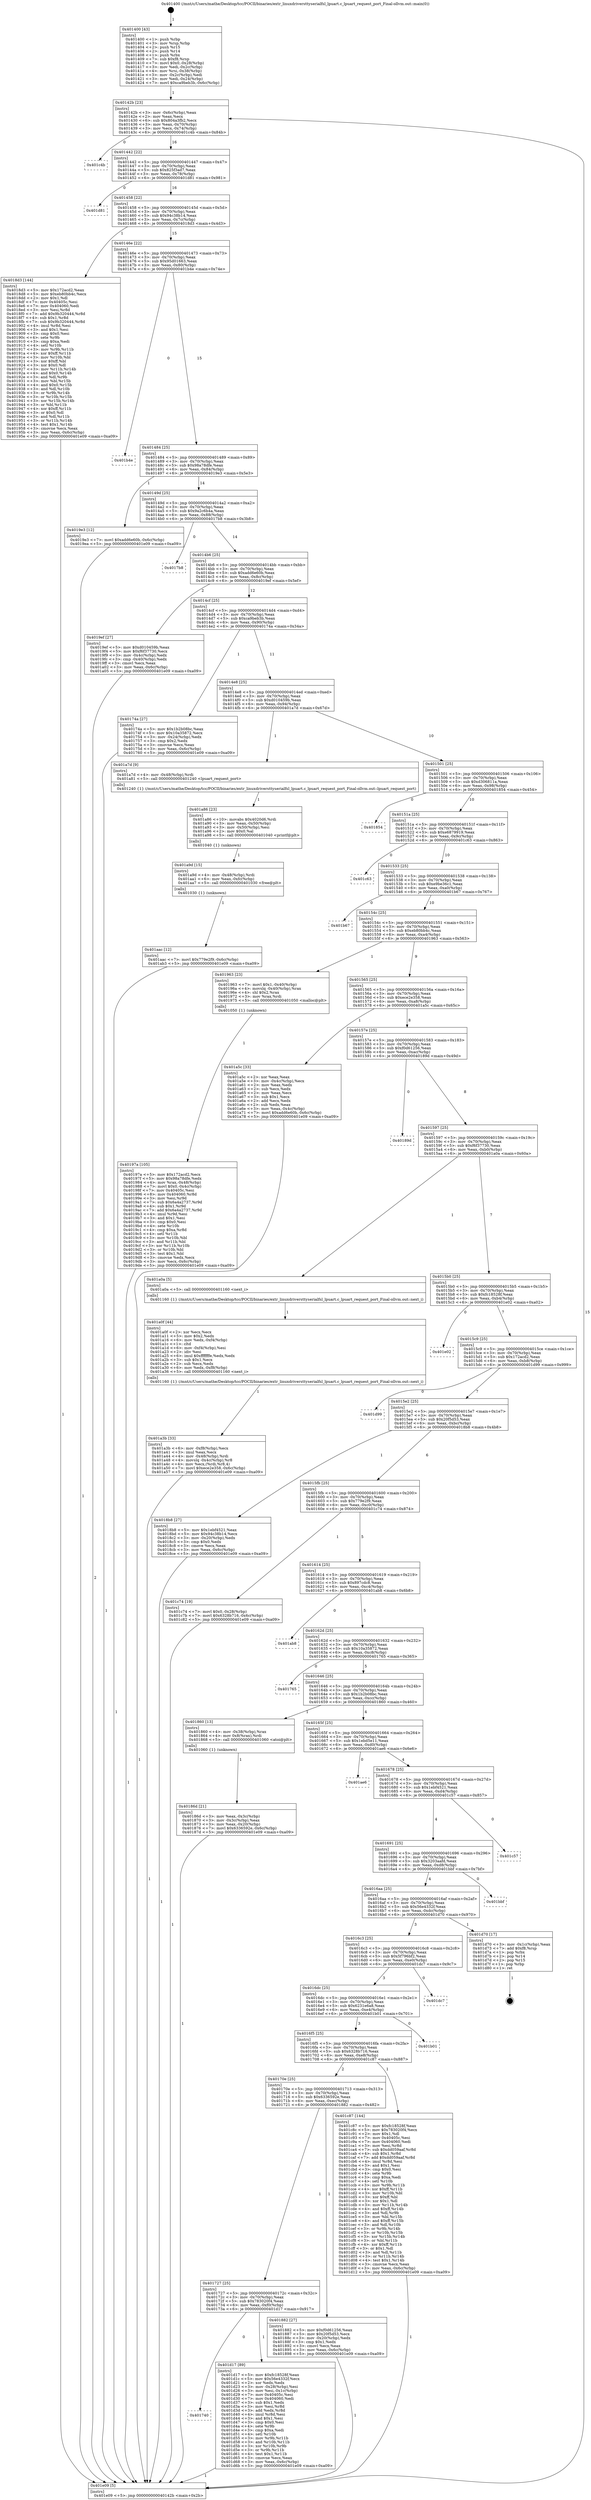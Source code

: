 digraph "0x401400" {
  label = "0x401400 (/mnt/c/Users/mathe/Desktop/tcc/POCII/binaries/extr_linuxdriversttyserialfsl_lpuart.c_lpuart_request_port_Final-ollvm.out::main(0))"
  labelloc = "t"
  node[shape=record]

  Entry [label="",width=0.3,height=0.3,shape=circle,fillcolor=black,style=filled]
  "0x40142b" [label="{
     0x40142b [23]\l
     | [instrs]\l
     &nbsp;&nbsp;0x40142b \<+3\>: mov -0x6c(%rbp),%eax\l
     &nbsp;&nbsp;0x40142e \<+2\>: mov %eax,%ecx\l
     &nbsp;&nbsp;0x401430 \<+6\>: sub $0x804a3fb2,%ecx\l
     &nbsp;&nbsp;0x401436 \<+3\>: mov %eax,-0x70(%rbp)\l
     &nbsp;&nbsp;0x401439 \<+3\>: mov %ecx,-0x74(%rbp)\l
     &nbsp;&nbsp;0x40143c \<+6\>: je 0000000000401c4b \<main+0x84b\>\l
  }"]
  "0x401c4b" [label="{
     0x401c4b\l
  }", style=dashed]
  "0x401442" [label="{
     0x401442 [22]\l
     | [instrs]\l
     &nbsp;&nbsp;0x401442 \<+5\>: jmp 0000000000401447 \<main+0x47\>\l
     &nbsp;&nbsp;0x401447 \<+3\>: mov -0x70(%rbp),%eax\l
     &nbsp;&nbsp;0x40144a \<+5\>: sub $0x825f3ad7,%eax\l
     &nbsp;&nbsp;0x40144f \<+3\>: mov %eax,-0x78(%rbp)\l
     &nbsp;&nbsp;0x401452 \<+6\>: je 0000000000401d81 \<main+0x981\>\l
  }"]
  Exit [label="",width=0.3,height=0.3,shape=circle,fillcolor=black,style=filled,peripheries=2]
  "0x401d81" [label="{
     0x401d81\l
  }", style=dashed]
  "0x401458" [label="{
     0x401458 [22]\l
     | [instrs]\l
     &nbsp;&nbsp;0x401458 \<+5\>: jmp 000000000040145d \<main+0x5d\>\l
     &nbsp;&nbsp;0x40145d \<+3\>: mov -0x70(%rbp),%eax\l
     &nbsp;&nbsp;0x401460 \<+5\>: sub $0x94c38b14,%eax\l
     &nbsp;&nbsp;0x401465 \<+3\>: mov %eax,-0x7c(%rbp)\l
     &nbsp;&nbsp;0x401468 \<+6\>: je 00000000004018d3 \<main+0x4d3\>\l
  }"]
  "0x401740" [label="{
     0x401740\l
  }", style=dashed]
  "0x4018d3" [label="{
     0x4018d3 [144]\l
     | [instrs]\l
     &nbsp;&nbsp;0x4018d3 \<+5\>: mov $0x172acd2,%eax\l
     &nbsp;&nbsp;0x4018d8 \<+5\>: mov $0xeb80bb4c,%ecx\l
     &nbsp;&nbsp;0x4018dd \<+2\>: mov $0x1,%dl\l
     &nbsp;&nbsp;0x4018df \<+7\>: mov 0x40405c,%esi\l
     &nbsp;&nbsp;0x4018e6 \<+7\>: mov 0x404060,%edi\l
     &nbsp;&nbsp;0x4018ed \<+3\>: mov %esi,%r8d\l
     &nbsp;&nbsp;0x4018f0 \<+7\>: add $0x9b320444,%r8d\l
     &nbsp;&nbsp;0x4018f7 \<+4\>: sub $0x1,%r8d\l
     &nbsp;&nbsp;0x4018fb \<+7\>: sub $0x9b320444,%r8d\l
     &nbsp;&nbsp;0x401902 \<+4\>: imul %r8d,%esi\l
     &nbsp;&nbsp;0x401906 \<+3\>: and $0x1,%esi\l
     &nbsp;&nbsp;0x401909 \<+3\>: cmp $0x0,%esi\l
     &nbsp;&nbsp;0x40190c \<+4\>: sete %r9b\l
     &nbsp;&nbsp;0x401910 \<+3\>: cmp $0xa,%edi\l
     &nbsp;&nbsp;0x401913 \<+4\>: setl %r10b\l
     &nbsp;&nbsp;0x401917 \<+3\>: mov %r9b,%r11b\l
     &nbsp;&nbsp;0x40191a \<+4\>: xor $0xff,%r11b\l
     &nbsp;&nbsp;0x40191e \<+3\>: mov %r10b,%bl\l
     &nbsp;&nbsp;0x401921 \<+3\>: xor $0xff,%bl\l
     &nbsp;&nbsp;0x401924 \<+3\>: xor $0x0,%dl\l
     &nbsp;&nbsp;0x401927 \<+3\>: mov %r11b,%r14b\l
     &nbsp;&nbsp;0x40192a \<+4\>: and $0x0,%r14b\l
     &nbsp;&nbsp;0x40192e \<+3\>: and %dl,%r9b\l
     &nbsp;&nbsp;0x401931 \<+3\>: mov %bl,%r15b\l
     &nbsp;&nbsp;0x401934 \<+4\>: and $0x0,%r15b\l
     &nbsp;&nbsp;0x401938 \<+3\>: and %dl,%r10b\l
     &nbsp;&nbsp;0x40193b \<+3\>: or %r9b,%r14b\l
     &nbsp;&nbsp;0x40193e \<+3\>: or %r10b,%r15b\l
     &nbsp;&nbsp;0x401941 \<+3\>: xor %r15b,%r14b\l
     &nbsp;&nbsp;0x401944 \<+3\>: or %bl,%r11b\l
     &nbsp;&nbsp;0x401947 \<+4\>: xor $0xff,%r11b\l
     &nbsp;&nbsp;0x40194b \<+3\>: or $0x0,%dl\l
     &nbsp;&nbsp;0x40194e \<+3\>: and %dl,%r11b\l
     &nbsp;&nbsp;0x401951 \<+3\>: or %r11b,%r14b\l
     &nbsp;&nbsp;0x401954 \<+4\>: test $0x1,%r14b\l
     &nbsp;&nbsp;0x401958 \<+3\>: cmovne %ecx,%eax\l
     &nbsp;&nbsp;0x40195b \<+3\>: mov %eax,-0x6c(%rbp)\l
     &nbsp;&nbsp;0x40195e \<+5\>: jmp 0000000000401e09 \<main+0xa09\>\l
  }"]
  "0x40146e" [label="{
     0x40146e [22]\l
     | [instrs]\l
     &nbsp;&nbsp;0x40146e \<+5\>: jmp 0000000000401473 \<main+0x73\>\l
     &nbsp;&nbsp;0x401473 \<+3\>: mov -0x70(%rbp),%eax\l
     &nbsp;&nbsp;0x401476 \<+5\>: sub $0x95d01663,%eax\l
     &nbsp;&nbsp;0x40147b \<+3\>: mov %eax,-0x80(%rbp)\l
     &nbsp;&nbsp;0x40147e \<+6\>: je 0000000000401b4e \<main+0x74e\>\l
  }"]
  "0x401d17" [label="{
     0x401d17 [89]\l
     | [instrs]\l
     &nbsp;&nbsp;0x401d17 \<+5\>: mov $0xfc18528f,%eax\l
     &nbsp;&nbsp;0x401d1c \<+5\>: mov $0x56e4332f,%ecx\l
     &nbsp;&nbsp;0x401d21 \<+2\>: xor %edx,%edx\l
     &nbsp;&nbsp;0x401d23 \<+3\>: mov -0x28(%rbp),%esi\l
     &nbsp;&nbsp;0x401d26 \<+3\>: mov %esi,-0x1c(%rbp)\l
     &nbsp;&nbsp;0x401d29 \<+7\>: mov 0x40405c,%esi\l
     &nbsp;&nbsp;0x401d30 \<+7\>: mov 0x404060,%edi\l
     &nbsp;&nbsp;0x401d37 \<+3\>: sub $0x1,%edx\l
     &nbsp;&nbsp;0x401d3a \<+3\>: mov %esi,%r8d\l
     &nbsp;&nbsp;0x401d3d \<+3\>: add %edx,%r8d\l
     &nbsp;&nbsp;0x401d40 \<+4\>: imul %r8d,%esi\l
     &nbsp;&nbsp;0x401d44 \<+3\>: and $0x1,%esi\l
     &nbsp;&nbsp;0x401d47 \<+3\>: cmp $0x0,%esi\l
     &nbsp;&nbsp;0x401d4a \<+4\>: sete %r9b\l
     &nbsp;&nbsp;0x401d4e \<+3\>: cmp $0xa,%edi\l
     &nbsp;&nbsp;0x401d51 \<+4\>: setl %r10b\l
     &nbsp;&nbsp;0x401d55 \<+3\>: mov %r9b,%r11b\l
     &nbsp;&nbsp;0x401d58 \<+3\>: and %r10b,%r11b\l
     &nbsp;&nbsp;0x401d5b \<+3\>: xor %r10b,%r9b\l
     &nbsp;&nbsp;0x401d5e \<+3\>: or %r9b,%r11b\l
     &nbsp;&nbsp;0x401d61 \<+4\>: test $0x1,%r11b\l
     &nbsp;&nbsp;0x401d65 \<+3\>: cmovne %ecx,%eax\l
     &nbsp;&nbsp;0x401d68 \<+3\>: mov %eax,-0x6c(%rbp)\l
     &nbsp;&nbsp;0x401d6b \<+5\>: jmp 0000000000401e09 \<main+0xa09\>\l
  }"]
  "0x401b4e" [label="{
     0x401b4e\l
  }", style=dashed]
  "0x401484" [label="{
     0x401484 [25]\l
     | [instrs]\l
     &nbsp;&nbsp;0x401484 \<+5\>: jmp 0000000000401489 \<main+0x89\>\l
     &nbsp;&nbsp;0x401489 \<+3\>: mov -0x70(%rbp),%eax\l
     &nbsp;&nbsp;0x40148c \<+5\>: sub $0x98a78dfe,%eax\l
     &nbsp;&nbsp;0x401491 \<+6\>: mov %eax,-0x84(%rbp)\l
     &nbsp;&nbsp;0x401497 \<+6\>: je 00000000004019e3 \<main+0x5e3\>\l
  }"]
  "0x401aac" [label="{
     0x401aac [12]\l
     | [instrs]\l
     &nbsp;&nbsp;0x401aac \<+7\>: movl $0x779e2f9,-0x6c(%rbp)\l
     &nbsp;&nbsp;0x401ab3 \<+5\>: jmp 0000000000401e09 \<main+0xa09\>\l
  }"]
  "0x4019e3" [label="{
     0x4019e3 [12]\l
     | [instrs]\l
     &nbsp;&nbsp;0x4019e3 \<+7\>: movl $0xadd6e60b,-0x6c(%rbp)\l
     &nbsp;&nbsp;0x4019ea \<+5\>: jmp 0000000000401e09 \<main+0xa09\>\l
  }"]
  "0x40149d" [label="{
     0x40149d [25]\l
     | [instrs]\l
     &nbsp;&nbsp;0x40149d \<+5\>: jmp 00000000004014a2 \<main+0xa2\>\l
     &nbsp;&nbsp;0x4014a2 \<+3\>: mov -0x70(%rbp),%eax\l
     &nbsp;&nbsp;0x4014a5 \<+5\>: sub $0x9a2c6b4a,%eax\l
     &nbsp;&nbsp;0x4014aa \<+6\>: mov %eax,-0x88(%rbp)\l
     &nbsp;&nbsp;0x4014b0 \<+6\>: je 00000000004017b8 \<main+0x3b8\>\l
  }"]
  "0x401a9d" [label="{
     0x401a9d [15]\l
     | [instrs]\l
     &nbsp;&nbsp;0x401a9d \<+4\>: mov -0x48(%rbp),%rdi\l
     &nbsp;&nbsp;0x401aa1 \<+6\>: mov %eax,-0xfc(%rbp)\l
     &nbsp;&nbsp;0x401aa7 \<+5\>: call 0000000000401030 \<free@plt\>\l
     | [calls]\l
     &nbsp;&nbsp;0x401030 \{1\} (unknown)\l
  }"]
  "0x4017b8" [label="{
     0x4017b8\l
  }", style=dashed]
  "0x4014b6" [label="{
     0x4014b6 [25]\l
     | [instrs]\l
     &nbsp;&nbsp;0x4014b6 \<+5\>: jmp 00000000004014bb \<main+0xbb\>\l
     &nbsp;&nbsp;0x4014bb \<+3\>: mov -0x70(%rbp),%eax\l
     &nbsp;&nbsp;0x4014be \<+5\>: sub $0xadd6e60b,%eax\l
     &nbsp;&nbsp;0x4014c3 \<+6\>: mov %eax,-0x8c(%rbp)\l
     &nbsp;&nbsp;0x4014c9 \<+6\>: je 00000000004019ef \<main+0x5ef\>\l
  }"]
  "0x401a86" [label="{
     0x401a86 [23]\l
     | [instrs]\l
     &nbsp;&nbsp;0x401a86 \<+10\>: movabs $0x4020d6,%rdi\l
     &nbsp;&nbsp;0x401a90 \<+3\>: mov %eax,-0x50(%rbp)\l
     &nbsp;&nbsp;0x401a93 \<+3\>: mov -0x50(%rbp),%esi\l
     &nbsp;&nbsp;0x401a96 \<+2\>: mov $0x0,%al\l
     &nbsp;&nbsp;0x401a98 \<+5\>: call 0000000000401040 \<printf@plt\>\l
     | [calls]\l
     &nbsp;&nbsp;0x401040 \{1\} (unknown)\l
  }"]
  "0x4019ef" [label="{
     0x4019ef [27]\l
     | [instrs]\l
     &nbsp;&nbsp;0x4019ef \<+5\>: mov $0xd010459b,%eax\l
     &nbsp;&nbsp;0x4019f4 \<+5\>: mov $0xf6f37730,%ecx\l
     &nbsp;&nbsp;0x4019f9 \<+3\>: mov -0x4c(%rbp),%edx\l
     &nbsp;&nbsp;0x4019fc \<+3\>: cmp -0x40(%rbp),%edx\l
     &nbsp;&nbsp;0x4019ff \<+3\>: cmovl %ecx,%eax\l
     &nbsp;&nbsp;0x401a02 \<+3\>: mov %eax,-0x6c(%rbp)\l
     &nbsp;&nbsp;0x401a05 \<+5\>: jmp 0000000000401e09 \<main+0xa09\>\l
  }"]
  "0x4014cf" [label="{
     0x4014cf [25]\l
     | [instrs]\l
     &nbsp;&nbsp;0x4014cf \<+5\>: jmp 00000000004014d4 \<main+0xd4\>\l
     &nbsp;&nbsp;0x4014d4 \<+3\>: mov -0x70(%rbp),%eax\l
     &nbsp;&nbsp;0x4014d7 \<+5\>: sub $0xca9beb3b,%eax\l
     &nbsp;&nbsp;0x4014dc \<+6\>: mov %eax,-0x90(%rbp)\l
     &nbsp;&nbsp;0x4014e2 \<+6\>: je 000000000040174a \<main+0x34a\>\l
  }"]
  "0x401a3b" [label="{
     0x401a3b [33]\l
     | [instrs]\l
     &nbsp;&nbsp;0x401a3b \<+6\>: mov -0xf8(%rbp),%ecx\l
     &nbsp;&nbsp;0x401a41 \<+3\>: imul %eax,%ecx\l
     &nbsp;&nbsp;0x401a44 \<+4\>: mov -0x48(%rbp),%rdi\l
     &nbsp;&nbsp;0x401a48 \<+4\>: movslq -0x4c(%rbp),%r8\l
     &nbsp;&nbsp;0x401a4c \<+4\>: mov %ecx,(%rdi,%r8,4)\l
     &nbsp;&nbsp;0x401a50 \<+7\>: movl $0xece2e358,-0x6c(%rbp)\l
     &nbsp;&nbsp;0x401a57 \<+5\>: jmp 0000000000401e09 \<main+0xa09\>\l
  }"]
  "0x40174a" [label="{
     0x40174a [27]\l
     | [instrs]\l
     &nbsp;&nbsp;0x40174a \<+5\>: mov $0x1b2b08bc,%eax\l
     &nbsp;&nbsp;0x40174f \<+5\>: mov $0x10a35872,%ecx\l
     &nbsp;&nbsp;0x401754 \<+3\>: mov -0x24(%rbp),%edx\l
     &nbsp;&nbsp;0x401757 \<+3\>: cmp $0x2,%edx\l
     &nbsp;&nbsp;0x40175a \<+3\>: cmovne %ecx,%eax\l
     &nbsp;&nbsp;0x40175d \<+3\>: mov %eax,-0x6c(%rbp)\l
     &nbsp;&nbsp;0x401760 \<+5\>: jmp 0000000000401e09 \<main+0xa09\>\l
  }"]
  "0x4014e8" [label="{
     0x4014e8 [25]\l
     | [instrs]\l
     &nbsp;&nbsp;0x4014e8 \<+5\>: jmp 00000000004014ed \<main+0xed\>\l
     &nbsp;&nbsp;0x4014ed \<+3\>: mov -0x70(%rbp),%eax\l
     &nbsp;&nbsp;0x4014f0 \<+5\>: sub $0xd010459b,%eax\l
     &nbsp;&nbsp;0x4014f5 \<+6\>: mov %eax,-0x94(%rbp)\l
     &nbsp;&nbsp;0x4014fb \<+6\>: je 0000000000401a7d \<main+0x67d\>\l
  }"]
  "0x401e09" [label="{
     0x401e09 [5]\l
     | [instrs]\l
     &nbsp;&nbsp;0x401e09 \<+5\>: jmp 000000000040142b \<main+0x2b\>\l
  }"]
  "0x401400" [label="{
     0x401400 [43]\l
     | [instrs]\l
     &nbsp;&nbsp;0x401400 \<+1\>: push %rbp\l
     &nbsp;&nbsp;0x401401 \<+3\>: mov %rsp,%rbp\l
     &nbsp;&nbsp;0x401404 \<+2\>: push %r15\l
     &nbsp;&nbsp;0x401406 \<+2\>: push %r14\l
     &nbsp;&nbsp;0x401408 \<+1\>: push %rbx\l
     &nbsp;&nbsp;0x401409 \<+7\>: sub $0xf8,%rsp\l
     &nbsp;&nbsp;0x401410 \<+7\>: movl $0x0,-0x28(%rbp)\l
     &nbsp;&nbsp;0x401417 \<+3\>: mov %edi,-0x2c(%rbp)\l
     &nbsp;&nbsp;0x40141a \<+4\>: mov %rsi,-0x38(%rbp)\l
     &nbsp;&nbsp;0x40141e \<+3\>: mov -0x2c(%rbp),%edi\l
     &nbsp;&nbsp;0x401421 \<+3\>: mov %edi,-0x24(%rbp)\l
     &nbsp;&nbsp;0x401424 \<+7\>: movl $0xca9beb3b,-0x6c(%rbp)\l
  }"]
  "0x401a0f" [label="{
     0x401a0f [44]\l
     | [instrs]\l
     &nbsp;&nbsp;0x401a0f \<+2\>: xor %ecx,%ecx\l
     &nbsp;&nbsp;0x401a11 \<+5\>: mov $0x2,%edx\l
     &nbsp;&nbsp;0x401a16 \<+6\>: mov %edx,-0xf4(%rbp)\l
     &nbsp;&nbsp;0x401a1c \<+1\>: cltd\l
     &nbsp;&nbsp;0x401a1d \<+6\>: mov -0xf4(%rbp),%esi\l
     &nbsp;&nbsp;0x401a23 \<+2\>: idiv %esi\l
     &nbsp;&nbsp;0x401a25 \<+6\>: imul $0xfffffffe,%edx,%edx\l
     &nbsp;&nbsp;0x401a2b \<+3\>: sub $0x1,%ecx\l
     &nbsp;&nbsp;0x401a2e \<+2\>: sub %ecx,%edx\l
     &nbsp;&nbsp;0x401a30 \<+6\>: mov %edx,-0xf8(%rbp)\l
     &nbsp;&nbsp;0x401a36 \<+5\>: call 0000000000401160 \<next_i\>\l
     | [calls]\l
     &nbsp;&nbsp;0x401160 \{1\} (/mnt/c/Users/mathe/Desktop/tcc/POCII/binaries/extr_linuxdriversttyserialfsl_lpuart.c_lpuart_request_port_Final-ollvm.out::next_i)\l
  }"]
  "0x401a7d" [label="{
     0x401a7d [9]\l
     | [instrs]\l
     &nbsp;&nbsp;0x401a7d \<+4\>: mov -0x48(%rbp),%rdi\l
     &nbsp;&nbsp;0x401a81 \<+5\>: call 0000000000401240 \<lpuart_request_port\>\l
     | [calls]\l
     &nbsp;&nbsp;0x401240 \{1\} (/mnt/c/Users/mathe/Desktop/tcc/POCII/binaries/extr_linuxdriversttyserialfsl_lpuart.c_lpuart_request_port_Final-ollvm.out::lpuart_request_port)\l
  }"]
  "0x401501" [label="{
     0x401501 [25]\l
     | [instrs]\l
     &nbsp;&nbsp;0x401501 \<+5\>: jmp 0000000000401506 \<main+0x106\>\l
     &nbsp;&nbsp;0x401506 \<+3\>: mov -0x70(%rbp),%eax\l
     &nbsp;&nbsp;0x401509 \<+5\>: sub $0xd306811a,%eax\l
     &nbsp;&nbsp;0x40150e \<+6\>: mov %eax,-0x98(%rbp)\l
     &nbsp;&nbsp;0x401514 \<+6\>: je 0000000000401854 \<main+0x454\>\l
  }"]
  "0x40197a" [label="{
     0x40197a [105]\l
     | [instrs]\l
     &nbsp;&nbsp;0x40197a \<+5\>: mov $0x172acd2,%ecx\l
     &nbsp;&nbsp;0x40197f \<+5\>: mov $0x98a78dfe,%edx\l
     &nbsp;&nbsp;0x401984 \<+4\>: mov %rax,-0x48(%rbp)\l
     &nbsp;&nbsp;0x401988 \<+7\>: movl $0x0,-0x4c(%rbp)\l
     &nbsp;&nbsp;0x40198f \<+7\>: mov 0x40405c,%esi\l
     &nbsp;&nbsp;0x401996 \<+8\>: mov 0x404060,%r8d\l
     &nbsp;&nbsp;0x40199e \<+3\>: mov %esi,%r9d\l
     &nbsp;&nbsp;0x4019a1 \<+7\>: sub $0x6a4a2737,%r9d\l
     &nbsp;&nbsp;0x4019a8 \<+4\>: sub $0x1,%r9d\l
     &nbsp;&nbsp;0x4019ac \<+7\>: add $0x6a4a2737,%r9d\l
     &nbsp;&nbsp;0x4019b3 \<+4\>: imul %r9d,%esi\l
     &nbsp;&nbsp;0x4019b7 \<+3\>: and $0x1,%esi\l
     &nbsp;&nbsp;0x4019ba \<+3\>: cmp $0x0,%esi\l
     &nbsp;&nbsp;0x4019bd \<+4\>: sete %r10b\l
     &nbsp;&nbsp;0x4019c1 \<+4\>: cmp $0xa,%r8d\l
     &nbsp;&nbsp;0x4019c5 \<+4\>: setl %r11b\l
     &nbsp;&nbsp;0x4019c9 \<+3\>: mov %r10b,%bl\l
     &nbsp;&nbsp;0x4019cc \<+3\>: and %r11b,%bl\l
     &nbsp;&nbsp;0x4019cf \<+3\>: xor %r11b,%r10b\l
     &nbsp;&nbsp;0x4019d2 \<+3\>: or %r10b,%bl\l
     &nbsp;&nbsp;0x4019d5 \<+3\>: test $0x1,%bl\l
     &nbsp;&nbsp;0x4019d8 \<+3\>: cmovne %edx,%ecx\l
     &nbsp;&nbsp;0x4019db \<+3\>: mov %ecx,-0x6c(%rbp)\l
     &nbsp;&nbsp;0x4019de \<+5\>: jmp 0000000000401e09 \<main+0xa09\>\l
  }"]
  "0x401854" [label="{
     0x401854\l
  }", style=dashed]
  "0x40151a" [label="{
     0x40151a [25]\l
     | [instrs]\l
     &nbsp;&nbsp;0x40151a \<+5\>: jmp 000000000040151f \<main+0x11f\>\l
     &nbsp;&nbsp;0x40151f \<+3\>: mov -0x70(%rbp),%eax\l
     &nbsp;&nbsp;0x401522 \<+5\>: sub $0xe6879919,%eax\l
     &nbsp;&nbsp;0x401527 \<+6\>: mov %eax,-0x9c(%rbp)\l
     &nbsp;&nbsp;0x40152d \<+6\>: je 0000000000401c63 \<main+0x863\>\l
  }"]
  "0x401727" [label="{
     0x401727 [25]\l
     | [instrs]\l
     &nbsp;&nbsp;0x401727 \<+5\>: jmp 000000000040172c \<main+0x32c\>\l
     &nbsp;&nbsp;0x40172c \<+3\>: mov -0x70(%rbp),%eax\l
     &nbsp;&nbsp;0x40172f \<+5\>: sub $0x783020f4,%eax\l
     &nbsp;&nbsp;0x401734 \<+6\>: mov %eax,-0xf0(%rbp)\l
     &nbsp;&nbsp;0x40173a \<+6\>: je 0000000000401d17 \<main+0x917\>\l
  }"]
  "0x401c63" [label="{
     0x401c63\l
  }", style=dashed]
  "0x401533" [label="{
     0x401533 [25]\l
     | [instrs]\l
     &nbsp;&nbsp;0x401533 \<+5\>: jmp 0000000000401538 \<main+0x138\>\l
     &nbsp;&nbsp;0x401538 \<+3\>: mov -0x70(%rbp),%eax\l
     &nbsp;&nbsp;0x40153b \<+5\>: sub $0xe9be36c1,%eax\l
     &nbsp;&nbsp;0x401540 \<+6\>: mov %eax,-0xa0(%rbp)\l
     &nbsp;&nbsp;0x401546 \<+6\>: je 0000000000401b67 \<main+0x767\>\l
  }"]
  "0x401882" [label="{
     0x401882 [27]\l
     | [instrs]\l
     &nbsp;&nbsp;0x401882 \<+5\>: mov $0xf0d61256,%eax\l
     &nbsp;&nbsp;0x401887 \<+5\>: mov $0x20f5d53,%ecx\l
     &nbsp;&nbsp;0x40188c \<+3\>: mov -0x20(%rbp),%edx\l
     &nbsp;&nbsp;0x40188f \<+3\>: cmp $0x1,%edx\l
     &nbsp;&nbsp;0x401892 \<+3\>: cmovl %ecx,%eax\l
     &nbsp;&nbsp;0x401895 \<+3\>: mov %eax,-0x6c(%rbp)\l
     &nbsp;&nbsp;0x401898 \<+5\>: jmp 0000000000401e09 \<main+0xa09\>\l
  }"]
  "0x401b67" [label="{
     0x401b67\l
  }", style=dashed]
  "0x40154c" [label="{
     0x40154c [25]\l
     | [instrs]\l
     &nbsp;&nbsp;0x40154c \<+5\>: jmp 0000000000401551 \<main+0x151\>\l
     &nbsp;&nbsp;0x401551 \<+3\>: mov -0x70(%rbp),%eax\l
     &nbsp;&nbsp;0x401554 \<+5\>: sub $0xeb80bb4c,%eax\l
     &nbsp;&nbsp;0x401559 \<+6\>: mov %eax,-0xa4(%rbp)\l
     &nbsp;&nbsp;0x40155f \<+6\>: je 0000000000401963 \<main+0x563\>\l
  }"]
  "0x40170e" [label="{
     0x40170e [25]\l
     | [instrs]\l
     &nbsp;&nbsp;0x40170e \<+5\>: jmp 0000000000401713 \<main+0x313\>\l
     &nbsp;&nbsp;0x401713 \<+3\>: mov -0x70(%rbp),%eax\l
     &nbsp;&nbsp;0x401716 \<+5\>: sub $0x6336592e,%eax\l
     &nbsp;&nbsp;0x40171b \<+6\>: mov %eax,-0xec(%rbp)\l
     &nbsp;&nbsp;0x401721 \<+6\>: je 0000000000401882 \<main+0x482\>\l
  }"]
  "0x401963" [label="{
     0x401963 [23]\l
     | [instrs]\l
     &nbsp;&nbsp;0x401963 \<+7\>: movl $0x1,-0x40(%rbp)\l
     &nbsp;&nbsp;0x40196a \<+4\>: movslq -0x40(%rbp),%rax\l
     &nbsp;&nbsp;0x40196e \<+4\>: shl $0x2,%rax\l
     &nbsp;&nbsp;0x401972 \<+3\>: mov %rax,%rdi\l
     &nbsp;&nbsp;0x401975 \<+5\>: call 0000000000401050 \<malloc@plt\>\l
     | [calls]\l
     &nbsp;&nbsp;0x401050 \{1\} (unknown)\l
  }"]
  "0x401565" [label="{
     0x401565 [25]\l
     | [instrs]\l
     &nbsp;&nbsp;0x401565 \<+5\>: jmp 000000000040156a \<main+0x16a\>\l
     &nbsp;&nbsp;0x40156a \<+3\>: mov -0x70(%rbp),%eax\l
     &nbsp;&nbsp;0x40156d \<+5\>: sub $0xece2e358,%eax\l
     &nbsp;&nbsp;0x401572 \<+6\>: mov %eax,-0xa8(%rbp)\l
     &nbsp;&nbsp;0x401578 \<+6\>: je 0000000000401a5c \<main+0x65c\>\l
  }"]
  "0x401c87" [label="{
     0x401c87 [144]\l
     | [instrs]\l
     &nbsp;&nbsp;0x401c87 \<+5\>: mov $0xfc18528f,%eax\l
     &nbsp;&nbsp;0x401c8c \<+5\>: mov $0x783020f4,%ecx\l
     &nbsp;&nbsp;0x401c91 \<+2\>: mov $0x1,%dl\l
     &nbsp;&nbsp;0x401c93 \<+7\>: mov 0x40405c,%esi\l
     &nbsp;&nbsp;0x401c9a \<+7\>: mov 0x404060,%edi\l
     &nbsp;&nbsp;0x401ca1 \<+3\>: mov %esi,%r8d\l
     &nbsp;&nbsp;0x401ca4 \<+7\>: sub $0xdd059aaf,%r8d\l
     &nbsp;&nbsp;0x401cab \<+4\>: sub $0x1,%r8d\l
     &nbsp;&nbsp;0x401caf \<+7\>: add $0xdd059aaf,%r8d\l
     &nbsp;&nbsp;0x401cb6 \<+4\>: imul %r8d,%esi\l
     &nbsp;&nbsp;0x401cba \<+3\>: and $0x1,%esi\l
     &nbsp;&nbsp;0x401cbd \<+3\>: cmp $0x0,%esi\l
     &nbsp;&nbsp;0x401cc0 \<+4\>: sete %r9b\l
     &nbsp;&nbsp;0x401cc4 \<+3\>: cmp $0xa,%edi\l
     &nbsp;&nbsp;0x401cc7 \<+4\>: setl %r10b\l
     &nbsp;&nbsp;0x401ccb \<+3\>: mov %r9b,%r11b\l
     &nbsp;&nbsp;0x401cce \<+4\>: xor $0xff,%r11b\l
     &nbsp;&nbsp;0x401cd2 \<+3\>: mov %r10b,%bl\l
     &nbsp;&nbsp;0x401cd5 \<+3\>: xor $0xff,%bl\l
     &nbsp;&nbsp;0x401cd8 \<+3\>: xor $0x1,%dl\l
     &nbsp;&nbsp;0x401cdb \<+3\>: mov %r11b,%r14b\l
     &nbsp;&nbsp;0x401cde \<+4\>: and $0xff,%r14b\l
     &nbsp;&nbsp;0x401ce2 \<+3\>: and %dl,%r9b\l
     &nbsp;&nbsp;0x401ce5 \<+3\>: mov %bl,%r15b\l
     &nbsp;&nbsp;0x401ce8 \<+4\>: and $0xff,%r15b\l
     &nbsp;&nbsp;0x401cec \<+3\>: and %dl,%r10b\l
     &nbsp;&nbsp;0x401cef \<+3\>: or %r9b,%r14b\l
     &nbsp;&nbsp;0x401cf2 \<+3\>: or %r10b,%r15b\l
     &nbsp;&nbsp;0x401cf5 \<+3\>: xor %r15b,%r14b\l
     &nbsp;&nbsp;0x401cf8 \<+3\>: or %bl,%r11b\l
     &nbsp;&nbsp;0x401cfb \<+4\>: xor $0xff,%r11b\l
     &nbsp;&nbsp;0x401cff \<+3\>: or $0x1,%dl\l
     &nbsp;&nbsp;0x401d02 \<+3\>: and %dl,%r11b\l
     &nbsp;&nbsp;0x401d05 \<+3\>: or %r11b,%r14b\l
     &nbsp;&nbsp;0x401d08 \<+4\>: test $0x1,%r14b\l
     &nbsp;&nbsp;0x401d0c \<+3\>: cmovne %ecx,%eax\l
     &nbsp;&nbsp;0x401d0f \<+3\>: mov %eax,-0x6c(%rbp)\l
     &nbsp;&nbsp;0x401d12 \<+5\>: jmp 0000000000401e09 \<main+0xa09\>\l
  }"]
  "0x401a5c" [label="{
     0x401a5c [33]\l
     | [instrs]\l
     &nbsp;&nbsp;0x401a5c \<+2\>: xor %eax,%eax\l
     &nbsp;&nbsp;0x401a5e \<+3\>: mov -0x4c(%rbp),%ecx\l
     &nbsp;&nbsp;0x401a61 \<+2\>: mov %eax,%edx\l
     &nbsp;&nbsp;0x401a63 \<+2\>: sub %ecx,%edx\l
     &nbsp;&nbsp;0x401a65 \<+2\>: mov %eax,%ecx\l
     &nbsp;&nbsp;0x401a67 \<+3\>: sub $0x1,%ecx\l
     &nbsp;&nbsp;0x401a6a \<+2\>: add %ecx,%edx\l
     &nbsp;&nbsp;0x401a6c \<+2\>: sub %edx,%eax\l
     &nbsp;&nbsp;0x401a6e \<+3\>: mov %eax,-0x4c(%rbp)\l
     &nbsp;&nbsp;0x401a71 \<+7\>: movl $0xadd6e60b,-0x6c(%rbp)\l
     &nbsp;&nbsp;0x401a78 \<+5\>: jmp 0000000000401e09 \<main+0xa09\>\l
  }"]
  "0x40157e" [label="{
     0x40157e [25]\l
     | [instrs]\l
     &nbsp;&nbsp;0x40157e \<+5\>: jmp 0000000000401583 \<main+0x183\>\l
     &nbsp;&nbsp;0x401583 \<+3\>: mov -0x70(%rbp),%eax\l
     &nbsp;&nbsp;0x401586 \<+5\>: sub $0xf0d61256,%eax\l
     &nbsp;&nbsp;0x40158b \<+6\>: mov %eax,-0xac(%rbp)\l
     &nbsp;&nbsp;0x401591 \<+6\>: je 000000000040189d \<main+0x49d\>\l
  }"]
  "0x4016f5" [label="{
     0x4016f5 [25]\l
     | [instrs]\l
     &nbsp;&nbsp;0x4016f5 \<+5\>: jmp 00000000004016fa \<main+0x2fa\>\l
     &nbsp;&nbsp;0x4016fa \<+3\>: mov -0x70(%rbp),%eax\l
     &nbsp;&nbsp;0x4016fd \<+5\>: sub $0x6328b716,%eax\l
     &nbsp;&nbsp;0x401702 \<+6\>: mov %eax,-0xe8(%rbp)\l
     &nbsp;&nbsp;0x401708 \<+6\>: je 0000000000401c87 \<main+0x887\>\l
  }"]
  "0x40189d" [label="{
     0x40189d\l
  }", style=dashed]
  "0x401597" [label="{
     0x401597 [25]\l
     | [instrs]\l
     &nbsp;&nbsp;0x401597 \<+5\>: jmp 000000000040159c \<main+0x19c\>\l
     &nbsp;&nbsp;0x40159c \<+3\>: mov -0x70(%rbp),%eax\l
     &nbsp;&nbsp;0x40159f \<+5\>: sub $0xf6f37730,%eax\l
     &nbsp;&nbsp;0x4015a4 \<+6\>: mov %eax,-0xb0(%rbp)\l
     &nbsp;&nbsp;0x4015aa \<+6\>: je 0000000000401a0a \<main+0x60a\>\l
  }"]
  "0x401b01" [label="{
     0x401b01\l
  }", style=dashed]
  "0x401a0a" [label="{
     0x401a0a [5]\l
     | [instrs]\l
     &nbsp;&nbsp;0x401a0a \<+5\>: call 0000000000401160 \<next_i\>\l
     | [calls]\l
     &nbsp;&nbsp;0x401160 \{1\} (/mnt/c/Users/mathe/Desktop/tcc/POCII/binaries/extr_linuxdriversttyserialfsl_lpuart.c_lpuart_request_port_Final-ollvm.out::next_i)\l
  }"]
  "0x4015b0" [label="{
     0x4015b0 [25]\l
     | [instrs]\l
     &nbsp;&nbsp;0x4015b0 \<+5\>: jmp 00000000004015b5 \<main+0x1b5\>\l
     &nbsp;&nbsp;0x4015b5 \<+3\>: mov -0x70(%rbp),%eax\l
     &nbsp;&nbsp;0x4015b8 \<+5\>: sub $0xfc18528f,%eax\l
     &nbsp;&nbsp;0x4015bd \<+6\>: mov %eax,-0xb4(%rbp)\l
     &nbsp;&nbsp;0x4015c3 \<+6\>: je 0000000000401e02 \<main+0xa02\>\l
  }"]
  "0x4016dc" [label="{
     0x4016dc [25]\l
     | [instrs]\l
     &nbsp;&nbsp;0x4016dc \<+5\>: jmp 00000000004016e1 \<main+0x2e1\>\l
     &nbsp;&nbsp;0x4016e1 \<+3\>: mov -0x70(%rbp),%eax\l
     &nbsp;&nbsp;0x4016e4 \<+5\>: sub $0x6231e6a8,%eax\l
     &nbsp;&nbsp;0x4016e9 \<+6\>: mov %eax,-0xe4(%rbp)\l
     &nbsp;&nbsp;0x4016ef \<+6\>: je 0000000000401b01 \<main+0x701\>\l
  }"]
  "0x401e02" [label="{
     0x401e02\l
  }", style=dashed]
  "0x4015c9" [label="{
     0x4015c9 [25]\l
     | [instrs]\l
     &nbsp;&nbsp;0x4015c9 \<+5\>: jmp 00000000004015ce \<main+0x1ce\>\l
     &nbsp;&nbsp;0x4015ce \<+3\>: mov -0x70(%rbp),%eax\l
     &nbsp;&nbsp;0x4015d1 \<+5\>: sub $0x172acd2,%eax\l
     &nbsp;&nbsp;0x4015d6 \<+6\>: mov %eax,-0xb8(%rbp)\l
     &nbsp;&nbsp;0x4015dc \<+6\>: je 0000000000401d99 \<main+0x999\>\l
  }"]
  "0x401dc7" [label="{
     0x401dc7\l
  }", style=dashed]
  "0x401d99" [label="{
     0x401d99\l
  }", style=dashed]
  "0x4015e2" [label="{
     0x4015e2 [25]\l
     | [instrs]\l
     &nbsp;&nbsp;0x4015e2 \<+5\>: jmp 00000000004015e7 \<main+0x1e7\>\l
     &nbsp;&nbsp;0x4015e7 \<+3\>: mov -0x70(%rbp),%eax\l
     &nbsp;&nbsp;0x4015ea \<+5\>: sub $0x20f5d53,%eax\l
     &nbsp;&nbsp;0x4015ef \<+6\>: mov %eax,-0xbc(%rbp)\l
     &nbsp;&nbsp;0x4015f5 \<+6\>: je 00000000004018b8 \<main+0x4b8\>\l
  }"]
  "0x4016c3" [label="{
     0x4016c3 [25]\l
     | [instrs]\l
     &nbsp;&nbsp;0x4016c3 \<+5\>: jmp 00000000004016c8 \<main+0x2c8\>\l
     &nbsp;&nbsp;0x4016c8 \<+3\>: mov -0x70(%rbp),%eax\l
     &nbsp;&nbsp;0x4016cb \<+5\>: sub $0x5f796bf2,%eax\l
     &nbsp;&nbsp;0x4016d0 \<+6\>: mov %eax,-0xe0(%rbp)\l
     &nbsp;&nbsp;0x4016d6 \<+6\>: je 0000000000401dc7 \<main+0x9c7\>\l
  }"]
  "0x4018b8" [label="{
     0x4018b8 [27]\l
     | [instrs]\l
     &nbsp;&nbsp;0x4018b8 \<+5\>: mov $0x1ebf4521,%eax\l
     &nbsp;&nbsp;0x4018bd \<+5\>: mov $0x94c38b14,%ecx\l
     &nbsp;&nbsp;0x4018c2 \<+3\>: mov -0x20(%rbp),%edx\l
     &nbsp;&nbsp;0x4018c5 \<+3\>: cmp $0x0,%edx\l
     &nbsp;&nbsp;0x4018c8 \<+3\>: cmove %ecx,%eax\l
     &nbsp;&nbsp;0x4018cb \<+3\>: mov %eax,-0x6c(%rbp)\l
     &nbsp;&nbsp;0x4018ce \<+5\>: jmp 0000000000401e09 \<main+0xa09\>\l
  }"]
  "0x4015fb" [label="{
     0x4015fb [25]\l
     | [instrs]\l
     &nbsp;&nbsp;0x4015fb \<+5\>: jmp 0000000000401600 \<main+0x200\>\l
     &nbsp;&nbsp;0x401600 \<+3\>: mov -0x70(%rbp),%eax\l
     &nbsp;&nbsp;0x401603 \<+5\>: sub $0x779e2f9,%eax\l
     &nbsp;&nbsp;0x401608 \<+6\>: mov %eax,-0xc0(%rbp)\l
     &nbsp;&nbsp;0x40160e \<+6\>: je 0000000000401c74 \<main+0x874\>\l
  }"]
  "0x401d70" [label="{
     0x401d70 [17]\l
     | [instrs]\l
     &nbsp;&nbsp;0x401d70 \<+3\>: mov -0x1c(%rbp),%eax\l
     &nbsp;&nbsp;0x401d73 \<+7\>: add $0xf8,%rsp\l
     &nbsp;&nbsp;0x401d7a \<+1\>: pop %rbx\l
     &nbsp;&nbsp;0x401d7b \<+2\>: pop %r14\l
     &nbsp;&nbsp;0x401d7d \<+2\>: pop %r15\l
     &nbsp;&nbsp;0x401d7f \<+1\>: pop %rbp\l
     &nbsp;&nbsp;0x401d80 \<+1\>: ret\l
  }"]
  "0x401c74" [label="{
     0x401c74 [19]\l
     | [instrs]\l
     &nbsp;&nbsp;0x401c74 \<+7\>: movl $0x0,-0x28(%rbp)\l
     &nbsp;&nbsp;0x401c7b \<+7\>: movl $0x6328b716,-0x6c(%rbp)\l
     &nbsp;&nbsp;0x401c82 \<+5\>: jmp 0000000000401e09 \<main+0xa09\>\l
  }"]
  "0x401614" [label="{
     0x401614 [25]\l
     | [instrs]\l
     &nbsp;&nbsp;0x401614 \<+5\>: jmp 0000000000401619 \<main+0x219\>\l
     &nbsp;&nbsp;0x401619 \<+3\>: mov -0x70(%rbp),%eax\l
     &nbsp;&nbsp;0x40161c \<+5\>: sub $0x897cdc8,%eax\l
     &nbsp;&nbsp;0x401621 \<+6\>: mov %eax,-0xc4(%rbp)\l
     &nbsp;&nbsp;0x401627 \<+6\>: je 0000000000401ab8 \<main+0x6b8\>\l
  }"]
  "0x4016aa" [label="{
     0x4016aa [25]\l
     | [instrs]\l
     &nbsp;&nbsp;0x4016aa \<+5\>: jmp 00000000004016af \<main+0x2af\>\l
     &nbsp;&nbsp;0x4016af \<+3\>: mov -0x70(%rbp),%eax\l
     &nbsp;&nbsp;0x4016b2 \<+5\>: sub $0x56e4332f,%eax\l
     &nbsp;&nbsp;0x4016b7 \<+6\>: mov %eax,-0xdc(%rbp)\l
     &nbsp;&nbsp;0x4016bd \<+6\>: je 0000000000401d70 \<main+0x970\>\l
  }"]
  "0x401ab8" [label="{
     0x401ab8\l
  }", style=dashed]
  "0x40162d" [label="{
     0x40162d [25]\l
     | [instrs]\l
     &nbsp;&nbsp;0x40162d \<+5\>: jmp 0000000000401632 \<main+0x232\>\l
     &nbsp;&nbsp;0x401632 \<+3\>: mov -0x70(%rbp),%eax\l
     &nbsp;&nbsp;0x401635 \<+5\>: sub $0x10a35872,%eax\l
     &nbsp;&nbsp;0x40163a \<+6\>: mov %eax,-0xc8(%rbp)\l
     &nbsp;&nbsp;0x401640 \<+6\>: je 0000000000401765 \<main+0x365\>\l
  }"]
  "0x401bbf" [label="{
     0x401bbf\l
  }", style=dashed]
  "0x401765" [label="{
     0x401765\l
  }", style=dashed]
  "0x401646" [label="{
     0x401646 [25]\l
     | [instrs]\l
     &nbsp;&nbsp;0x401646 \<+5\>: jmp 000000000040164b \<main+0x24b\>\l
     &nbsp;&nbsp;0x40164b \<+3\>: mov -0x70(%rbp),%eax\l
     &nbsp;&nbsp;0x40164e \<+5\>: sub $0x1b2b08bc,%eax\l
     &nbsp;&nbsp;0x401653 \<+6\>: mov %eax,-0xcc(%rbp)\l
     &nbsp;&nbsp;0x401659 \<+6\>: je 0000000000401860 \<main+0x460\>\l
  }"]
  "0x401691" [label="{
     0x401691 [25]\l
     | [instrs]\l
     &nbsp;&nbsp;0x401691 \<+5\>: jmp 0000000000401696 \<main+0x296\>\l
     &nbsp;&nbsp;0x401696 \<+3\>: mov -0x70(%rbp),%eax\l
     &nbsp;&nbsp;0x401699 \<+5\>: sub $0x3203aafd,%eax\l
     &nbsp;&nbsp;0x40169e \<+6\>: mov %eax,-0xd8(%rbp)\l
     &nbsp;&nbsp;0x4016a4 \<+6\>: je 0000000000401bbf \<main+0x7bf\>\l
  }"]
  "0x401860" [label="{
     0x401860 [13]\l
     | [instrs]\l
     &nbsp;&nbsp;0x401860 \<+4\>: mov -0x38(%rbp),%rax\l
     &nbsp;&nbsp;0x401864 \<+4\>: mov 0x8(%rax),%rdi\l
     &nbsp;&nbsp;0x401868 \<+5\>: call 0000000000401060 \<atoi@plt\>\l
     | [calls]\l
     &nbsp;&nbsp;0x401060 \{1\} (unknown)\l
  }"]
  "0x40165f" [label="{
     0x40165f [25]\l
     | [instrs]\l
     &nbsp;&nbsp;0x40165f \<+5\>: jmp 0000000000401664 \<main+0x264\>\l
     &nbsp;&nbsp;0x401664 \<+3\>: mov -0x70(%rbp),%eax\l
     &nbsp;&nbsp;0x401667 \<+5\>: sub $0x1ebd5e11,%eax\l
     &nbsp;&nbsp;0x40166c \<+6\>: mov %eax,-0xd0(%rbp)\l
     &nbsp;&nbsp;0x401672 \<+6\>: je 0000000000401ae6 \<main+0x6e6\>\l
  }"]
  "0x40186d" [label="{
     0x40186d [21]\l
     | [instrs]\l
     &nbsp;&nbsp;0x40186d \<+3\>: mov %eax,-0x3c(%rbp)\l
     &nbsp;&nbsp;0x401870 \<+3\>: mov -0x3c(%rbp),%eax\l
     &nbsp;&nbsp;0x401873 \<+3\>: mov %eax,-0x20(%rbp)\l
     &nbsp;&nbsp;0x401876 \<+7\>: movl $0x6336592e,-0x6c(%rbp)\l
     &nbsp;&nbsp;0x40187d \<+5\>: jmp 0000000000401e09 \<main+0xa09\>\l
  }"]
  "0x401c57" [label="{
     0x401c57\l
  }", style=dashed]
  "0x401ae6" [label="{
     0x401ae6\l
  }", style=dashed]
  "0x401678" [label="{
     0x401678 [25]\l
     | [instrs]\l
     &nbsp;&nbsp;0x401678 \<+5\>: jmp 000000000040167d \<main+0x27d\>\l
     &nbsp;&nbsp;0x40167d \<+3\>: mov -0x70(%rbp),%eax\l
     &nbsp;&nbsp;0x401680 \<+5\>: sub $0x1ebf4521,%eax\l
     &nbsp;&nbsp;0x401685 \<+6\>: mov %eax,-0xd4(%rbp)\l
     &nbsp;&nbsp;0x40168b \<+6\>: je 0000000000401c57 \<main+0x857\>\l
  }"]
  Entry -> "0x401400" [label=" 1"]
  "0x40142b" -> "0x401c4b" [label=" 0"]
  "0x40142b" -> "0x401442" [label=" 16"]
  "0x401d70" -> Exit [label=" 1"]
  "0x401442" -> "0x401d81" [label=" 0"]
  "0x401442" -> "0x401458" [label=" 16"]
  "0x401d17" -> "0x401e09" [label=" 1"]
  "0x401458" -> "0x4018d3" [label=" 1"]
  "0x401458" -> "0x40146e" [label=" 15"]
  "0x401727" -> "0x401740" [label=" 0"]
  "0x40146e" -> "0x401b4e" [label=" 0"]
  "0x40146e" -> "0x401484" [label=" 15"]
  "0x401727" -> "0x401d17" [label=" 1"]
  "0x401484" -> "0x4019e3" [label=" 1"]
  "0x401484" -> "0x40149d" [label=" 14"]
  "0x401c87" -> "0x401e09" [label=" 1"]
  "0x40149d" -> "0x4017b8" [label=" 0"]
  "0x40149d" -> "0x4014b6" [label=" 14"]
  "0x401c74" -> "0x401e09" [label=" 1"]
  "0x4014b6" -> "0x4019ef" [label=" 2"]
  "0x4014b6" -> "0x4014cf" [label=" 12"]
  "0x401aac" -> "0x401e09" [label=" 1"]
  "0x4014cf" -> "0x40174a" [label=" 1"]
  "0x4014cf" -> "0x4014e8" [label=" 11"]
  "0x40174a" -> "0x401e09" [label=" 1"]
  "0x401400" -> "0x40142b" [label=" 1"]
  "0x401e09" -> "0x40142b" [label=" 15"]
  "0x401a9d" -> "0x401aac" [label=" 1"]
  "0x4014e8" -> "0x401a7d" [label=" 1"]
  "0x4014e8" -> "0x401501" [label=" 10"]
  "0x401a86" -> "0x401a9d" [label=" 1"]
  "0x401501" -> "0x401854" [label=" 0"]
  "0x401501" -> "0x40151a" [label=" 10"]
  "0x401a7d" -> "0x401a86" [label=" 1"]
  "0x40151a" -> "0x401c63" [label=" 0"]
  "0x40151a" -> "0x401533" [label=" 10"]
  "0x401a5c" -> "0x401e09" [label=" 1"]
  "0x401533" -> "0x401b67" [label=" 0"]
  "0x401533" -> "0x40154c" [label=" 10"]
  "0x401a3b" -> "0x401e09" [label=" 1"]
  "0x40154c" -> "0x401963" [label=" 1"]
  "0x40154c" -> "0x401565" [label=" 9"]
  "0x401a0a" -> "0x401a0f" [label=" 1"]
  "0x401565" -> "0x401a5c" [label=" 1"]
  "0x401565" -> "0x40157e" [label=" 8"]
  "0x4019ef" -> "0x401e09" [label=" 2"]
  "0x40157e" -> "0x40189d" [label=" 0"]
  "0x40157e" -> "0x401597" [label=" 8"]
  "0x40197a" -> "0x401e09" [label=" 1"]
  "0x401597" -> "0x401a0a" [label=" 1"]
  "0x401597" -> "0x4015b0" [label=" 7"]
  "0x401963" -> "0x40197a" [label=" 1"]
  "0x4015b0" -> "0x401e02" [label=" 0"]
  "0x4015b0" -> "0x4015c9" [label=" 7"]
  "0x4018b8" -> "0x401e09" [label=" 1"]
  "0x4015c9" -> "0x401d99" [label=" 0"]
  "0x4015c9" -> "0x4015e2" [label=" 7"]
  "0x401882" -> "0x401e09" [label=" 1"]
  "0x4015e2" -> "0x4018b8" [label=" 1"]
  "0x4015e2" -> "0x4015fb" [label=" 6"]
  "0x40170e" -> "0x401882" [label=" 1"]
  "0x4015fb" -> "0x401c74" [label=" 1"]
  "0x4015fb" -> "0x401614" [label=" 5"]
  "0x401a0f" -> "0x401a3b" [label=" 1"]
  "0x401614" -> "0x401ab8" [label=" 0"]
  "0x401614" -> "0x40162d" [label=" 5"]
  "0x4016f5" -> "0x401c87" [label=" 1"]
  "0x40162d" -> "0x401765" [label=" 0"]
  "0x40162d" -> "0x401646" [label=" 5"]
  "0x4019e3" -> "0x401e09" [label=" 1"]
  "0x401646" -> "0x401860" [label=" 1"]
  "0x401646" -> "0x40165f" [label=" 4"]
  "0x401860" -> "0x40186d" [label=" 1"]
  "0x40186d" -> "0x401e09" [label=" 1"]
  "0x4016dc" -> "0x401b01" [label=" 0"]
  "0x40165f" -> "0x401ae6" [label=" 0"]
  "0x40165f" -> "0x401678" [label=" 4"]
  "0x4018d3" -> "0x401e09" [label=" 1"]
  "0x401678" -> "0x401c57" [label=" 0"]
  "0x401678" -> "0x401691" [label=" 4"]
  "0x4016dc" -> "0x4016f5" [label=" 3"]
  "0x401691" -> "0x401bbf" [label=" 0"]
  "0x401691" -> "0x4016aa" [label=" 4"]
  "0x4016f5" -> "0x40170e" [label=" 2"]
  "0x4016aa" -> "0x401d70" [label=" 1"]
  "0x4016aa" -> "0x4016c3" [label=" 3"]
  "0x40170e" -> "0x401727" [label=" 1"]
  "0x4016c3" -> "0x401dc7" [label=" 0"]
  "0x4016c3" -> "0x4016dc" [label=" 3"]
}
